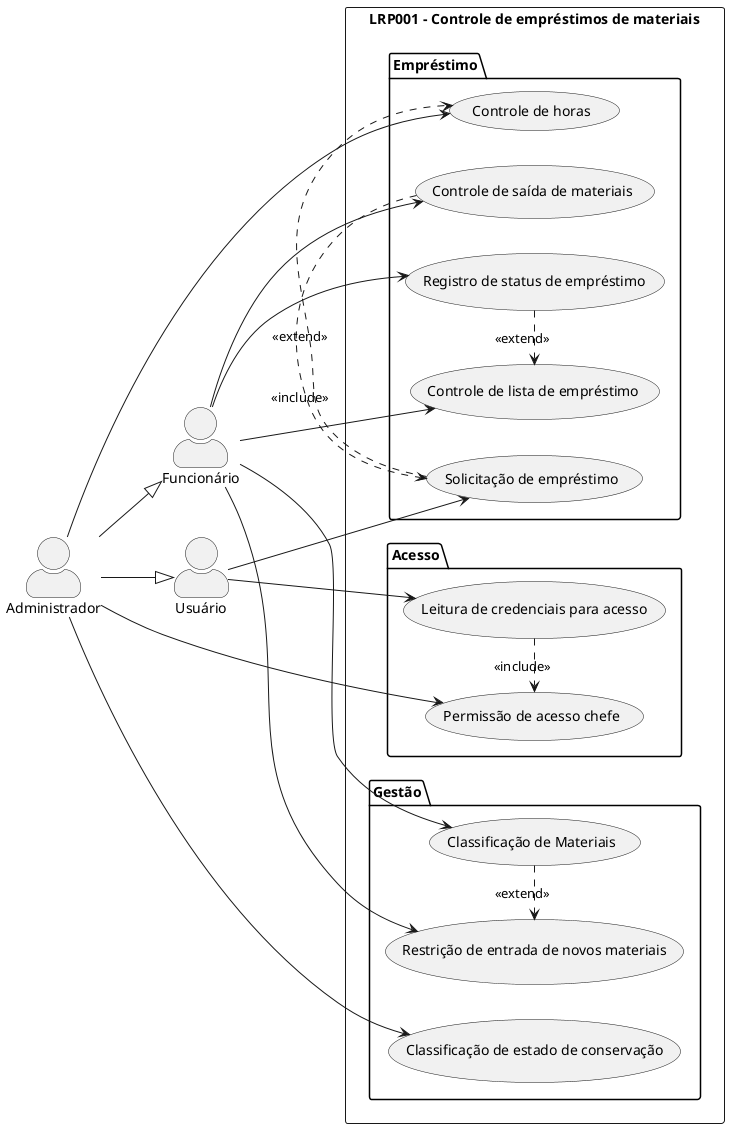 @startuml
skinparam actorPosition top 
skinparam actorStyle awesome
left to right direction


actor "Administrador" as adm
actor "Funcionário" as fnc
actor "Usuário" as usu

rectangle "LRP001 - Controle de empréstimos de materiais" {
    package "Acesso" {
        usecase "Leitura de credenciais para acesso" as RF001
        usecase "Permissão de acesso chefe" as RF005
    }

    package "Gestão" {
        usecase "Classificação de estado de conservação" as RF004
        usecase "Restrição de entrada de novos materiais" as RF002
        usecase "Classificação de Materiais" as RF003
    }
    package "Empréstimo" {
        usecase "Controle de horas" as RF006
        usecase "Solicitação de empréstimo" as RF007
        usecase "Controle de saída de materiais" as RF008
        usecase "Controle de lista de empréstimo" as RF009
        usecase "Registro de status de empréstimo" as RF010
    }
}
 

adm --|> fnc
adm --|> usu

adm --> RF004
adm --> RF005
adm --> RF006

fnc --> RF002
fnc --> RF003
fnc --> RF008
fnc --> RF009
fnc --> RF010

usu --> RF001
usu --> RF007

RF008 .> RF007 : <<include>>  
RF001 .> RF005 : <<include>>  

RF010 .> RF009 : <<extend>>   
RF007 .> RF006 : <<extend>>   
RF003 .> RF002 : <<extend>>


@enduml
